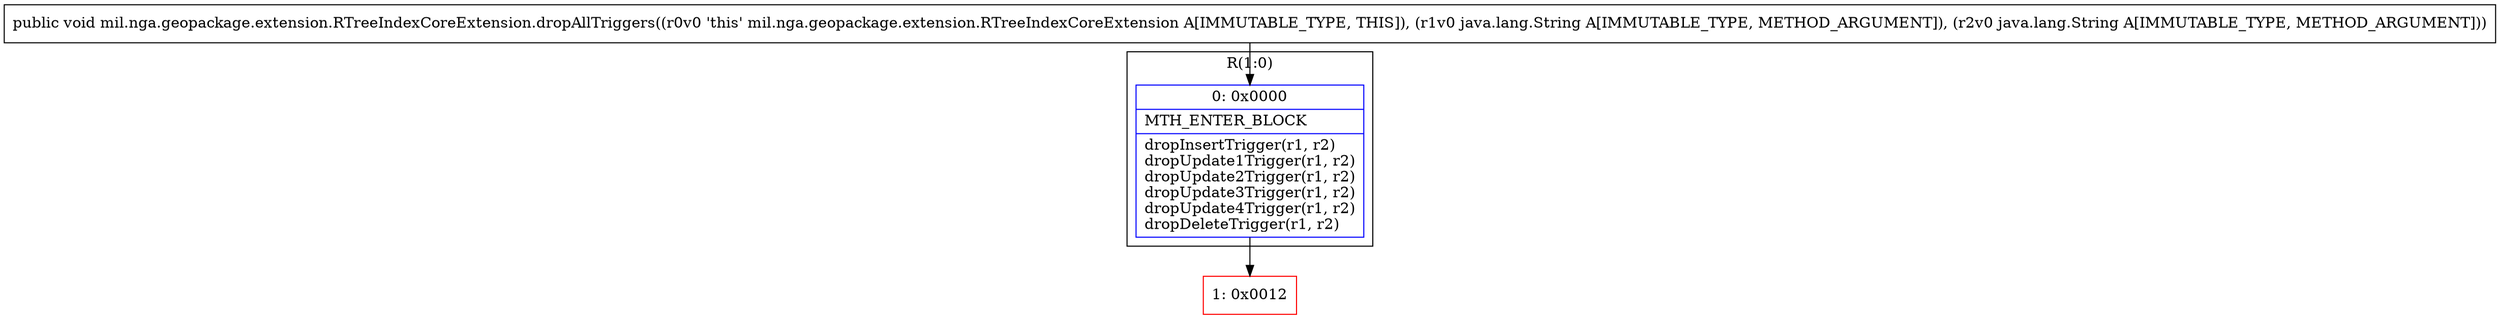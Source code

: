 digraph "CFG formil.nga.geopackage.extension.RTreeIndexCoreExtension.dropAllTriggers(Ljava\/lang\/String;Ljava\/lang\/String;)V" {
subgraph cluster_Region_1258809997 {
label = "R(1:0)";
node [shape=record,color=blue];
Node_0 [shape=record,label="{0\:\ 0x0000|MTH_ENTER_BLOCK\l|dropInsertTrigger(r1, r2)\ldropUpdate1Trigger(r1, r2)\ldropUpdate2Trigger(r1, r2)\ldropUpdate3Trigger(r1, r2)\ldropUpdate4Trigger(r1, r2)\ldropDeleteTrigger(r1, r2)\l}"];
}
Node_1 [shape=record,color=red,label="{1\:\ 0x0012}"];
MethodNode[shape=record,label="{public void mil.nga.geopackage.extension.RTreeIndexCoreExtension.dropAllTriggers((r0v0 'this' mil.nga.geopackage.extension.RTreeIndexCoreExtension A[IMMUTABLE_TYPE, THIS]), (r1v0 java.lang.String A[IMMUTABLE_TYPE, METHOD_ARGUMENT]), (r2v0 java.lang.String A[IMMUTABLE_TYPE, METHOD_ARGUMENT])) }"];
MethodNode -> Node_0;
Node_0 -> Node_1;
}

